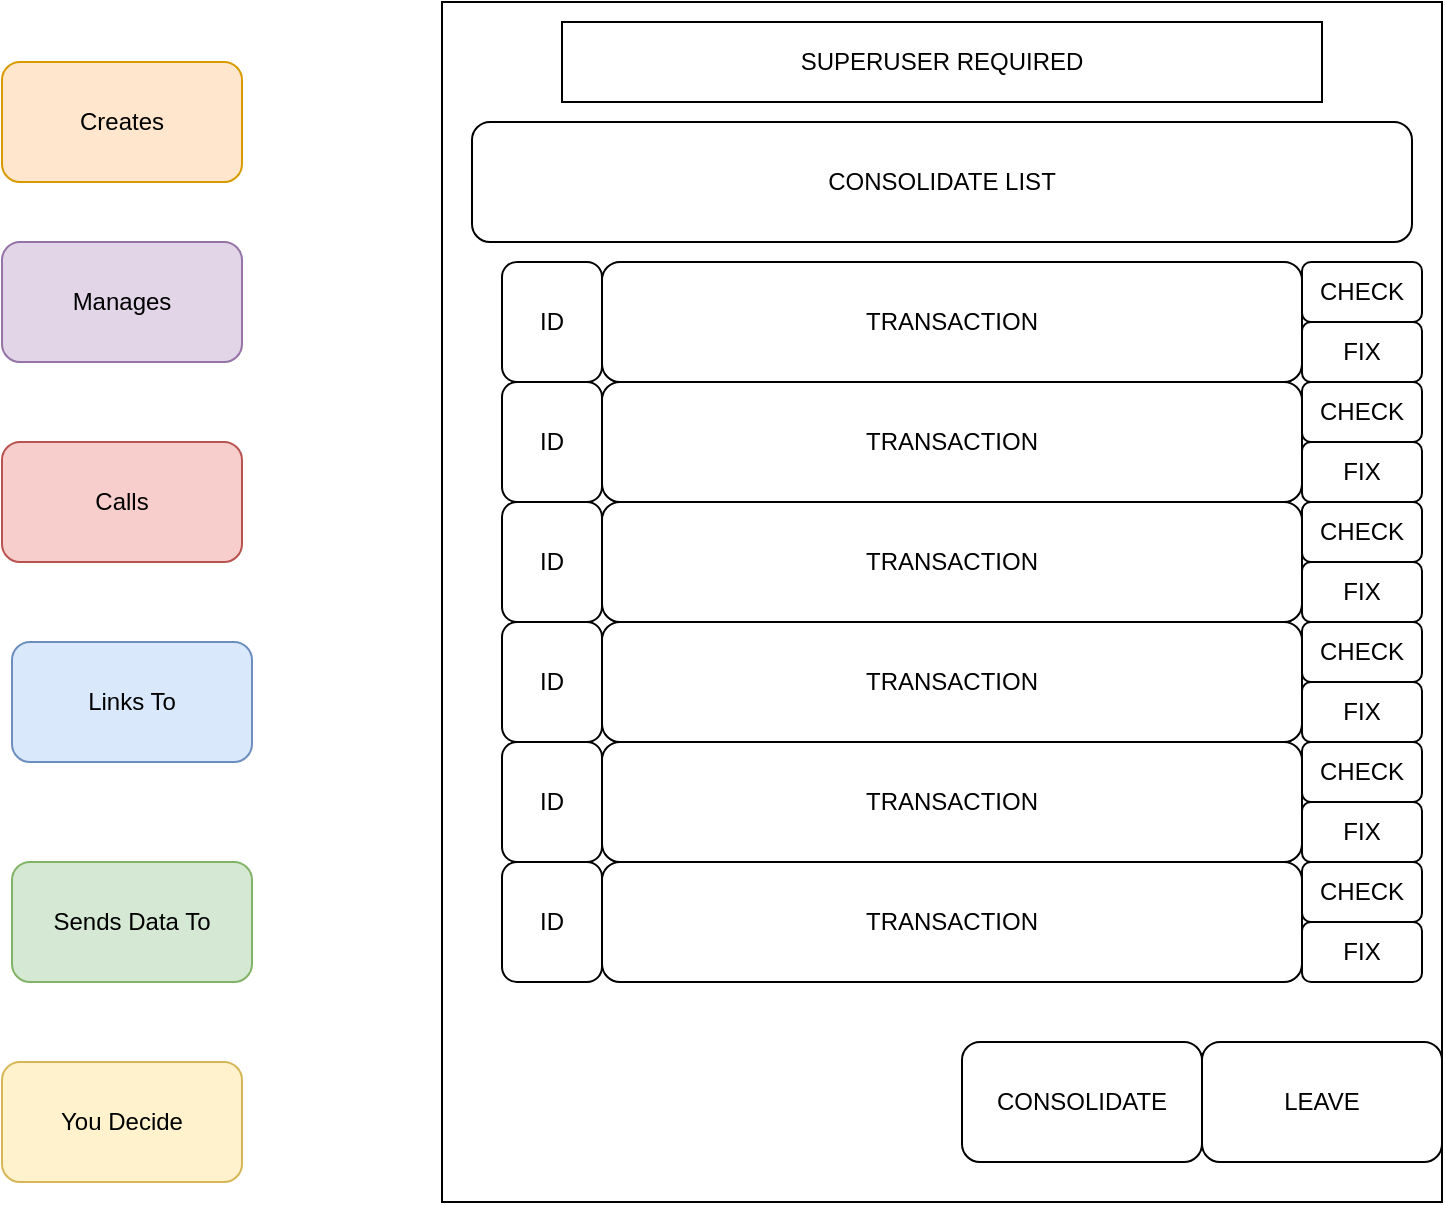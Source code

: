 <mxfile version="24.0.4" type="github">
  <diagram name="Página-1" id="hNAxjIGaJdhHwA7gnnjn">
    <mxGraphModel dx="880" dy="472" grid="1" gridSize="10" guides="1" tooltips="1" connect="1" arrows="1" fold="1" page="1" pageScale="1" pageWidth="827" pageHeight="1169" math="0" shadow="0">
      <root>
        <mxCell id="0" />
        <mxCell id="1" parent="0" />
        <mxCell id="9Bf6Wea90JQik3r4SX6L-1" value="Creates" style="rounded=1;whiteSpace=wrap;html=1;fillColor=#ffe6cc;strokeColor=#d79b00;" parent="1" vertex="1">
          <mxGeometry x="80" y="50" width="120" height="60" as="geometry" />
        </mxCell>
        <mxCell id="9Bf6Wea90JQik3r4SX6L-2" value="You Decide" style="rounded=1;whiteSpace=wrap;html=1;fillColor=#fff2cc;strokeColor=#d6b656;" parent="1" vertex="1">
          <mxGeometry x="80" y="550" width="120" height="60" as="geometry" />
        </mxCell>
        <mxCell id="9Bf6Wea90JQik3r4SX6L-3" value="Sends Data To" style="rounded=1;whiteSpace=wrap;html=1;fillColor=#d5e8d4;strokeColor=#82b366;" parent="1" vertex="1">
          <mxGeometry x="85" y="450" width="120" height="60" as="geometry" />
        </mxCell>
        <mxCell id="9Bf6Wea90JQik3r4SX6L-4" value="Links To" style="rounded=1;whiteSpace=wrap;html=1;fillColor=#dae8fc;strokeColor=#6c8ebf;" parent="1" vertex="1">
          <mxGeometry x="85" y="340" width="120" height="60" as="geometry" />
        </mxCell>
        <mxCell id="9Bf6Wea90JQik3r4SX6L-5" value="Calls" style="rounded=1;whiteSpace=wrap;html=1;fillColor=#f8cecc;strokeColor=#b85450;" parent="1" vertex="1">
          <mxGeometry x="80" y="240" width="120" height="60" as="geometry" />
        </mxCell>
        <mxCell id="9Bf6Wea90JQik3r4SX6L-6" value="Manages" style="rounded=1;whiteSpace=wrap;html=1;fillColor=#e1d5e7;strokeColor=#9673a6;" parent="1" vertex="1">
          <mxGeometry x="80" y="140" width="120" height="60" as="geometry" />
        </mxCell>
        <mxCell id="9Bf6Wea90JQik3r4SX6L-7" value="" style="rounded=0;whiteSpace=wrap;html=1;" parent="1" vertex="1">
          <mxGeometry x="300" y="20" width="500" height="600" as="geometry" />
        </mxCell>
        <mxCell id="9Bf6Wea90JQik3r4SX6L-8" value="CONSOLIDATE LIST" style="rounded=1;whiteSpace=wrap;html=1;" parent="1" vertex="1">
          <mxGeometry x="315" y="80" width="470" height="60" as="geometry" />
        </mxCell>
        <mxCell id="9Bf6Wea90JQik3r4SX6L-19" value="TRANSACTION" style="rounded=1;whiteSpace=wrap;html=1;" parent="1" vertex="1">
          <mxGeometry x="380" y="150" width="350" height="60" as="geometry" />
        </mxCell>
        <mxCell id="9Bf6Wea90JQik3r4SX6L-34" value="&lt;div&gt;LEAVE&lt;/div&gt;" style="rounded=1;whiteSpace=wrap;html=1;" parent="1" vertex="1">
          <mxGeometry x="680" y="540" width="120" height="60" as="geometry" />
        </mxCell>
        <mxCell id="9Bf6Wea90JQik3r4SX6L-38" value="ID" style="rounded=1;whiteSpace=wrap;html=1;" parent="1" vertex="1">
          <mxGeometry x="330" y="150" width="50" height="60" as="geometry" />
        </mxCell>
        <mxCell id="9Bf6Wea90JQik3r4SX6L-39" value="CHECK" style="rounded=1;whiteSpace=wrap;html=1;" parent="1" vertex="1">
          <mxGeometry x="730" y="150" width="60" height="30" as="geometry" />
        </mxCell>
        <mxCell id="9Bf6Wea90JQik3r4SX6L-40" value="FIX" style="rounded=1;whiteSpace=wrap;html=1;" parent="1" vertex="1">
          <mxGeometry x="730" y="180" width="60" height="30" as="geometry" />
        </mxCell>
        <mxCell id="9Bf6Wea90JQik3r4SX6L-41" value="TRANSACTION" style="rounded=1;whiteSpace=wrap;html=1;" parent="1" vertex="1">
          <mxGeometry x="380" y="210" width="350" height="60" as="geometry" />
        </mxCell>
        <mxCell id="9Bf6Wea90JQik3r4SX6L-42" value="ID" style="rounded=1;whiteSpace=wrap;html=1;" parent="1" vertex="1">
          <mxGeometry x="330" y="210" width="50" height="60" as="geometry" />
        </mxCell>
        <mxCell id="9Bf6Wea90JQik3r4SX6L-43" value="CHECK" style="rounded=1;whiteSpace=wrap;html=1;" parent="1" vertex="1">
          <mxGeometry x="730" y="210" width="60" height="30" as="geometry" />
        </mxCell>
        <mxCell id="9Bf6Wea90JQik3r4SX6L-44" value="FIX" style="rounded=1;whiteSpace=wrap;html=1;" parent="1" vertex="1">
          <mxGeometry x="730" y="240" width="60" height="30" as="geometry" />
        </mxCell>
        <mxCell id="9Bf6Wea90JQik3r4SX6L-45" value="TRANSACTION" style="rounded=1;whiteSpace=wrap;html=1;" parent="1" vertex="1">
          <mxGeometry x="380" y="270" width="350" height="60" as="geometry" />
        </mxCell>
        <mxCell id="9Bf6Wea90JQik3r4SX6L-46" value="ID" style="rounded=1;whiteSpace=wrap;html=1;" parent="1" vertex="1">
          <mxGeometry x="330" y="270" width="50" height="60" as="geometry" />
        </mxCell>
        <mxCell id="9Bf6Wea90JQik3r4SX6L-47" value="CHECK" style="rounded=1;whiteSpace=wrap;html=1;" parent="1" vertex="1">
          <mxGeometry x="730" y="270" width="60" height="30" as="geometry" />
        </mxCell>
        <mxCell id="9Bf6Wea90JQik3r4SX6L-48" value="FIX" style="rounded=1;whiteSpace=wrap;html=1;" parent="1" vertex="1">
          <mxGeometry x="730" y="300" width="60" height="30" as="geometry" />
        </mxCell>
        <mxCell id="9Bf6Wea90JQik3r4SX6L-49" value="TRANSACTION" style="rounded=1;whiteSpace=wrap;html=1;" parent="1" vertex="1">
          <mxGeometry x="380" y="330" width="350" height="60" as="geometry" />
        </mxCell>
        <mxCell id="9Bf6Wea90JQik3r4SX6L-50" value="ID" style="rounded=1;whiteSpace=wrap;html=1;" parent="1" vertex="1">
          <mxGeometry x="330" y="330" width="50" height="60" as="geometry" />
        </mxCell>
        <mxCell id="9Bf6Wea90JQik3r4SX6L-51" value="CHECK" style="rounded=1;whiteSpace=wrap;html=1;" parent="1" vertex="1">
          <mxGeometry x="730" y="330" width="60" height="30" as="geometry" />
        </mxCell>
        <mxCell id="9Bf6Wea90JQik3r4SX6L-52" value="FIX" style="rounded=1;whiteSpace=wrap;html=1;" parent="1" vertex="1">
          <mxGeometry x="730" y="360" width="60" height="30" as="geometry" />
        </mxCell>
        <mxCell id="9Bf6Wea90JQik3r4SX6L-53" value="TRANSACTION" style="rounded=1;whiteSpace=wrap;html=1;" parent="1" vertex="1">
          <mxGeometry x="380" y="390" width="350" height="60" as="geometry" />
        </mxCell>
        <mxCell id="9Bf6Wea90JQik3r4SX6L-54" value="ID" style="rounded=1;whiteSpace=wrap;html=1;" parent="1" vertex="1">
          <mxGeometry x="330" y="390" width="50" height="60" as="geometry" />
        </mxCell>
        <mxCell id="9Bf6Wea90JQik3r4SX6L-55" value="CHECK" style="rounded=1;whiteSpace=wrap;html=1;" parent="1" vertex="1">
          <mxGeometry x="730" y="390" width="60" height="30" as="geometry" />
        </mxCell>
        <mxCell id="9Bf6Wea90JQik3r4SX6L-56" value="FIX" style="rounded=1;whiteSpace=wrap;html=1;" parent="1" vertex="1">
          <mxGeometry x="730" y="420" width="60" height="30" as="geometry" />
        </mxCell>
        <mxCell id="9Bf6Wea90JQik3r4SX6L-57" value="TRANSACTION" style="rounded=1;whiteSpace=wrap;html=1;" parent="1" vertex="1">
          <mxGeometry x="380" y="450" width="350" height="60" as="geometry" />
        </mxCell>
        <mxCell id="9Bf6Wea90JQik3r4SX6L-58" value="ID" style="rounded=1;whiteSpace=wrap;html=1;" parent="1" vertex="1">
          <mxGeometry x="330" y="450" width="50" height="60" as="geometry" />
        </mxCell>
        <mxCell id="9Bf6Wea90JQik3r4SX6L-59" value="CHECK" style="rounded=1;whiteSpace=wrap;html=1;" parent="1" vertex="1">
          <mxGeometry x="730" y="450" width="60" height="30" as="geometry" />
        </mxCell>
        <mxCell id="9Bf6Wea90JQik3r4SX6L-60" value="FIX" style="rounded=1;whiteSpace=wrap;html=1;" parent="1" vertex="1">
          <mxGeometry x="730" y="480" width="60" height="30" as="geometry" />
        </mxCell>
        <mxCell id="9Bf6Wea90JQik3r4SX6L-61" value="CONSOLIDATE" style="rounded=1;whiteSpace=wrap;html=1;" parent="1" vertex="1">
          <mxGeometry x="560" y="540" width="120" height="60" as="geometry" />
        </mxCell>
        <mxCell id="nBTk-dmKyeFRs2eU6rel-1" value="SUPERUSER REQUIRED" style="rounded=0;whiteSpace=wrap;html=1;" vertex="1" parent="1">
          <mxGeometry x="360" y="30" width="380" height="40" as="geometry" />
        </mxCell>
      </root>
    </mxGraphModel>
  </diagram>
</mxfile>
